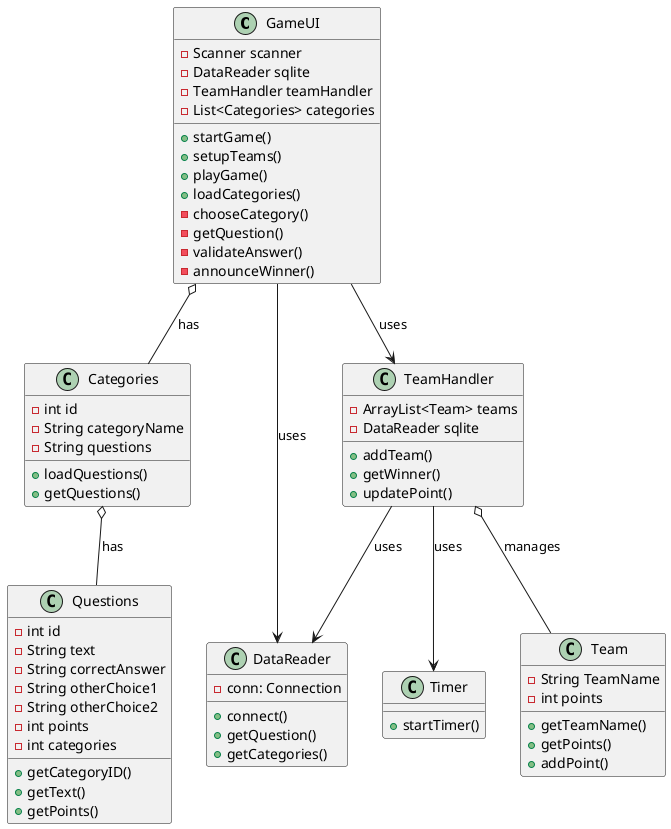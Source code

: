 @startuml

class GameUI {
- Scanner scanner
- DataReader sqlite
- TeamHandler teamHandler
- List<Categories> categories

+ startGame()
+ setupTeams()
+ playGame()
+ loadCategories()
- chooseCategory()
- getQuestion()
- validateAnswer()
- announceWinner()
}

class DataReader {
- conn: Connection
+ connect()
+ getQuestion()
+ getCategories()
}

class Categories {
- int id
- String categoryName
- String questions
+ loadQuestions()
+ getQuestions()
}

class Questions {
 - int id
 - String text
 - String correctAnswer
 - String otherChoice1
 - String otherChoice2
 - int points
 - int categories
 + getCategoryID()
 + getText()
 + getPoints()
}

class TeamHandler {
- ArrayList<Team> teams
- DataReader sqlite
+ addTeam()
+ getWinner()
+ updatePoint()
}

class Team {
- String TeamName
- int points
+ getTeamName()
+ getPoints()
+ addPoint()
}

class Timer {
+ startTimer()
}

' Relationer mellem klasser
GameUI --> DataReader : uses
GameUI o-- Categories : has
GameUI --> TeamHandler : uses
TeamHandler o-- Team : manages
TeamHandler --> DataReader : uses
Categories o-- Questions : has
TeamHandler --> Timer : uses

@enduml
